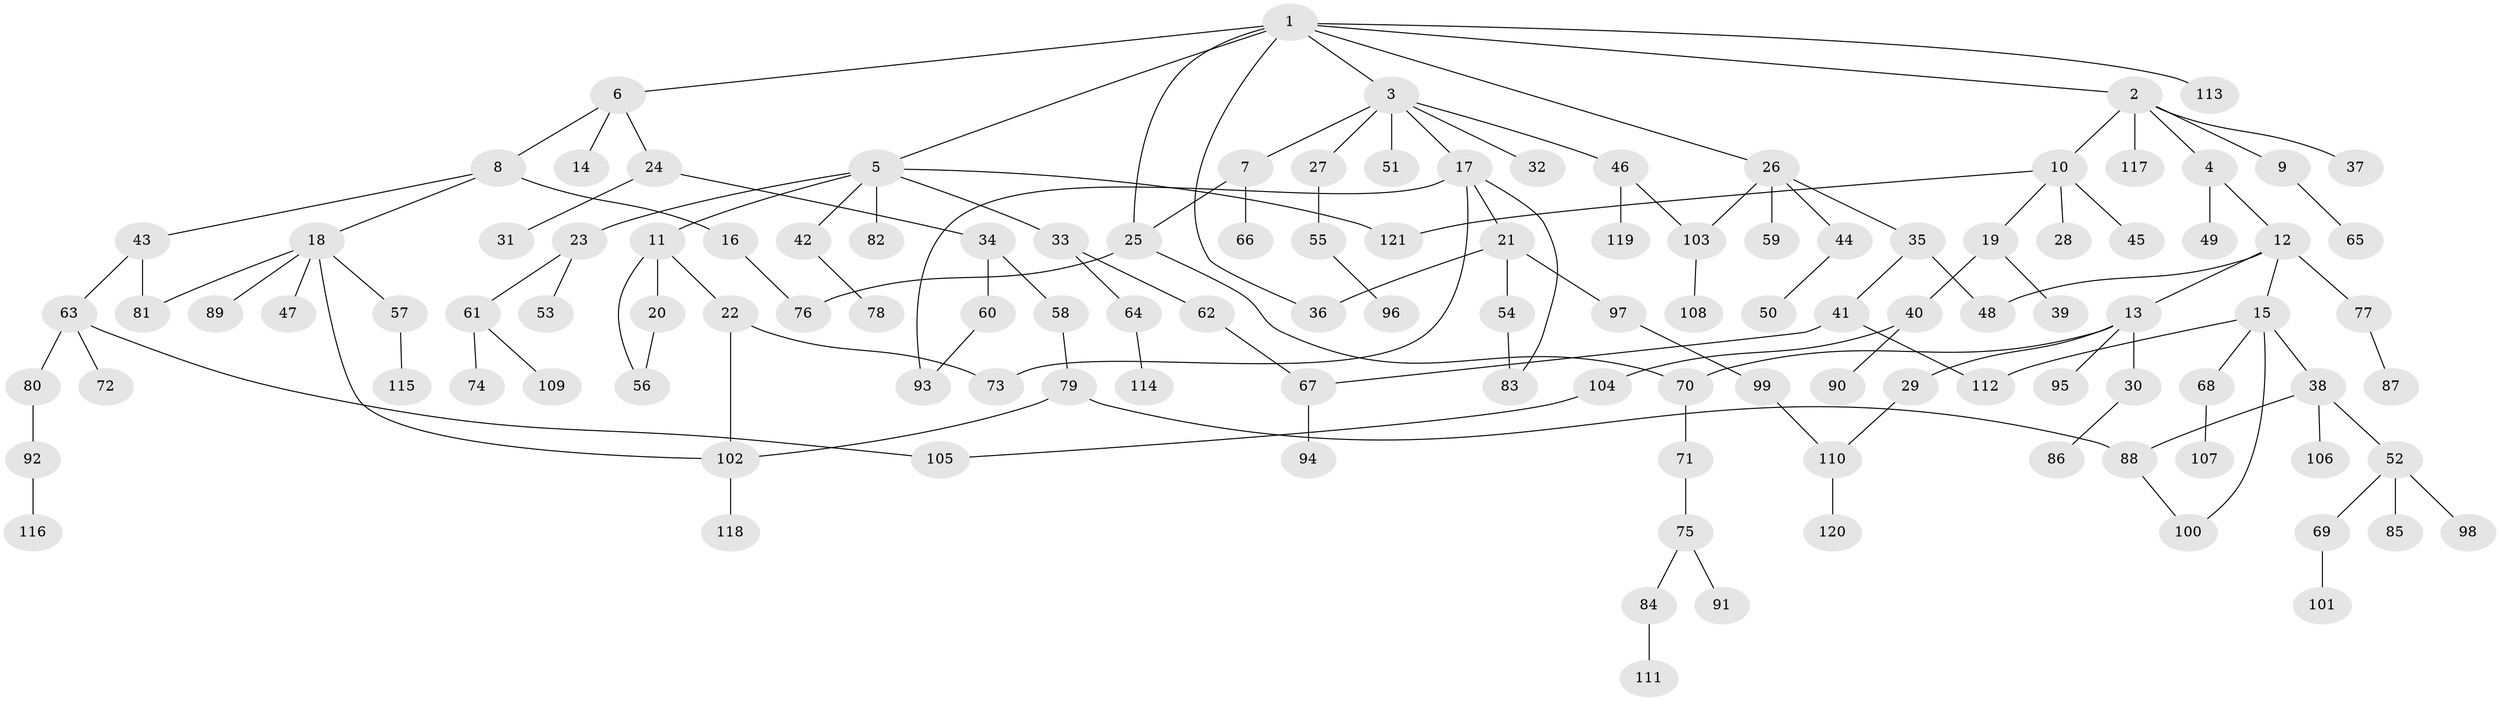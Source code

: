 // Generated by graph-tools (version 1.1) at 2025/13/03/09/25 04:13:26]
// undirected, 121 vertices, 140 edges
graph export_dot {
graph [start="1"]
  node [color=gray90,style=filled];
  1;
  2;
  3;
  4;
  5;
  6;
  7;
  8;
  9;
  10;
  11;
  12;
  13;
  14;
  15;
  16;
  17;
  18;
  19;
  20;
  21;
  22;
  23;
  24;
  25;
  26;
  27;
  28;
  29;
  30;
  31;
  32;
  33;
  34;
  35;
  36;
  37;
  38;
  39;
  40;
  41;
  42;
  43;
  44;
  45;
  46;
  47;
  48;
  49;
  50;
  51;
  52;
  53;
  54;
  55;
  56;
  57;
  58;
  59;
  60;
  61;
  62;
  63;
  64;
  65;
  66;
  67;
  68;
  69;
  70;
  71;
  72;
  73;
  74;
  75;
  76;
  77;
  78;
  79;
  80;
  81;
  82;
  83;
  84;
  85;
  86;
  87;
  88;
  89;
  90;
  91;
  92;
  93;
  94;
  95;
  96;
  97;
  98;
  99;
  100;
  101;
  102;
  103;
  104;
  105;
  106;
  107;
  108;
  109;
  110;
  111;
  112;
  113;
  114;
  115;
  116;
  117;
  118;
  119;
  120;
  121;
  1 -- 2;
  1 -- 3;
  1 -- 5;
  1 -- 6;
  1 -- 25;
  1 -- 26;
  1 -- 36;
  1 -- 113;
  2 -- 4;
  2 -- 9;
  2 -- 10;
  2 -- 37;
  2 -- 117;
  3 -- 7;
  3 -- 17;
  3 -- 27;
  3 -- 32;
  3 -- 46;
  3 -- 51;
  4 -- 12;
  4 -- 49;
  5 -- 11;
  5 -- 23;
  5 -- 33;
  5 -- 42;
  5 -- 82;
  5 -- 121;
  6 -- 8;
  6 -- 14;
  6 -- 24;
  7 -- 66;
  7 -- 25;
  8 -- 16;
  8 -- 18;
  8 -- 43;
  9 -- 65;
  10 -- 19;
  10 -- 28;
  10 -- 45;
  10 -- 121;
  11 -- 20;
  11 -- 22;
  11 -- 56;
  12 -- 13;
  12 -- 15;
  12 -- 48;
  12 -- 77;
  13 -- 29;
  13 -- 30;
  13 -- 70;
  13 -- 95;
  15 -- 38;
  15 -- 68;
  15 -- 112;
  15 -- 100;
  16 -- 76;
  17 -- 21;
  17 -- 73;
  17 -- 93;
  17 -- 83;
  18 -- 47;
  18 -- 57;
  18 -- 81;
  18 -- 89;
  18 -- 102;
  19 -- 39;
  19 -- 40;
  20 -- 56;
  21 -- 54;
  21 -- 97;
  21 -- 36;
  22 -- 102;
  22 -- 73;
  23 -- 53;
  23 -- 61;
  24 -- 31;
  24 -- 34;
  25 -- 70;
  25 -- 76;
  26 -- 35;
  26 -- 44;
  26 -- 59;
  26 -- 103;
  27 -- 55;
  29 -- 110;
  30 -- 86;
  33 -- 62;
  33 -- 64;
  34 -- 58;
  34 -- 60;
  35 -- 41;
  35 -- 48;
  38 -- 52;
  38 -- 106;
  38 -- 88;
  40 -- 90;
  40 -- 104;
  41 -- 67;
  41 -- 112;
  42 -- 78;
  43 -- 63;
  43 -- 81;
  44 -- 50;
  46 -- 103;
  46 -- 119;
  52 -- 69;
  52 -- 85;
  52 -- 98;
  54 -- 83;
  55 -- 96;
  57 -- 115;
  58 -- 79;
  60 -- 93;
  61 -- 74;
  61 -- 109;
  62 -- 67;
  63 -- 72;
  63 -- 80;
  63 -- 105;
  64 -- 114;
  67 -- 94;
  68 -- 107;
  69 -- 101;
  70 -- 71;
  71 -- 75;
  75 -- 84;
  75 -- 91;
  77 -- 87;
  79 -- 88;
  79 -- 102;
  80 -- 92;
  84 -- 111;
  88 -- 100;
  92 -- 116;
  97 -- 99;
  99 -- 110;
  102 -- 118;
  103 -- 108;
  104 -- 105;
  110 -- 120;
}
